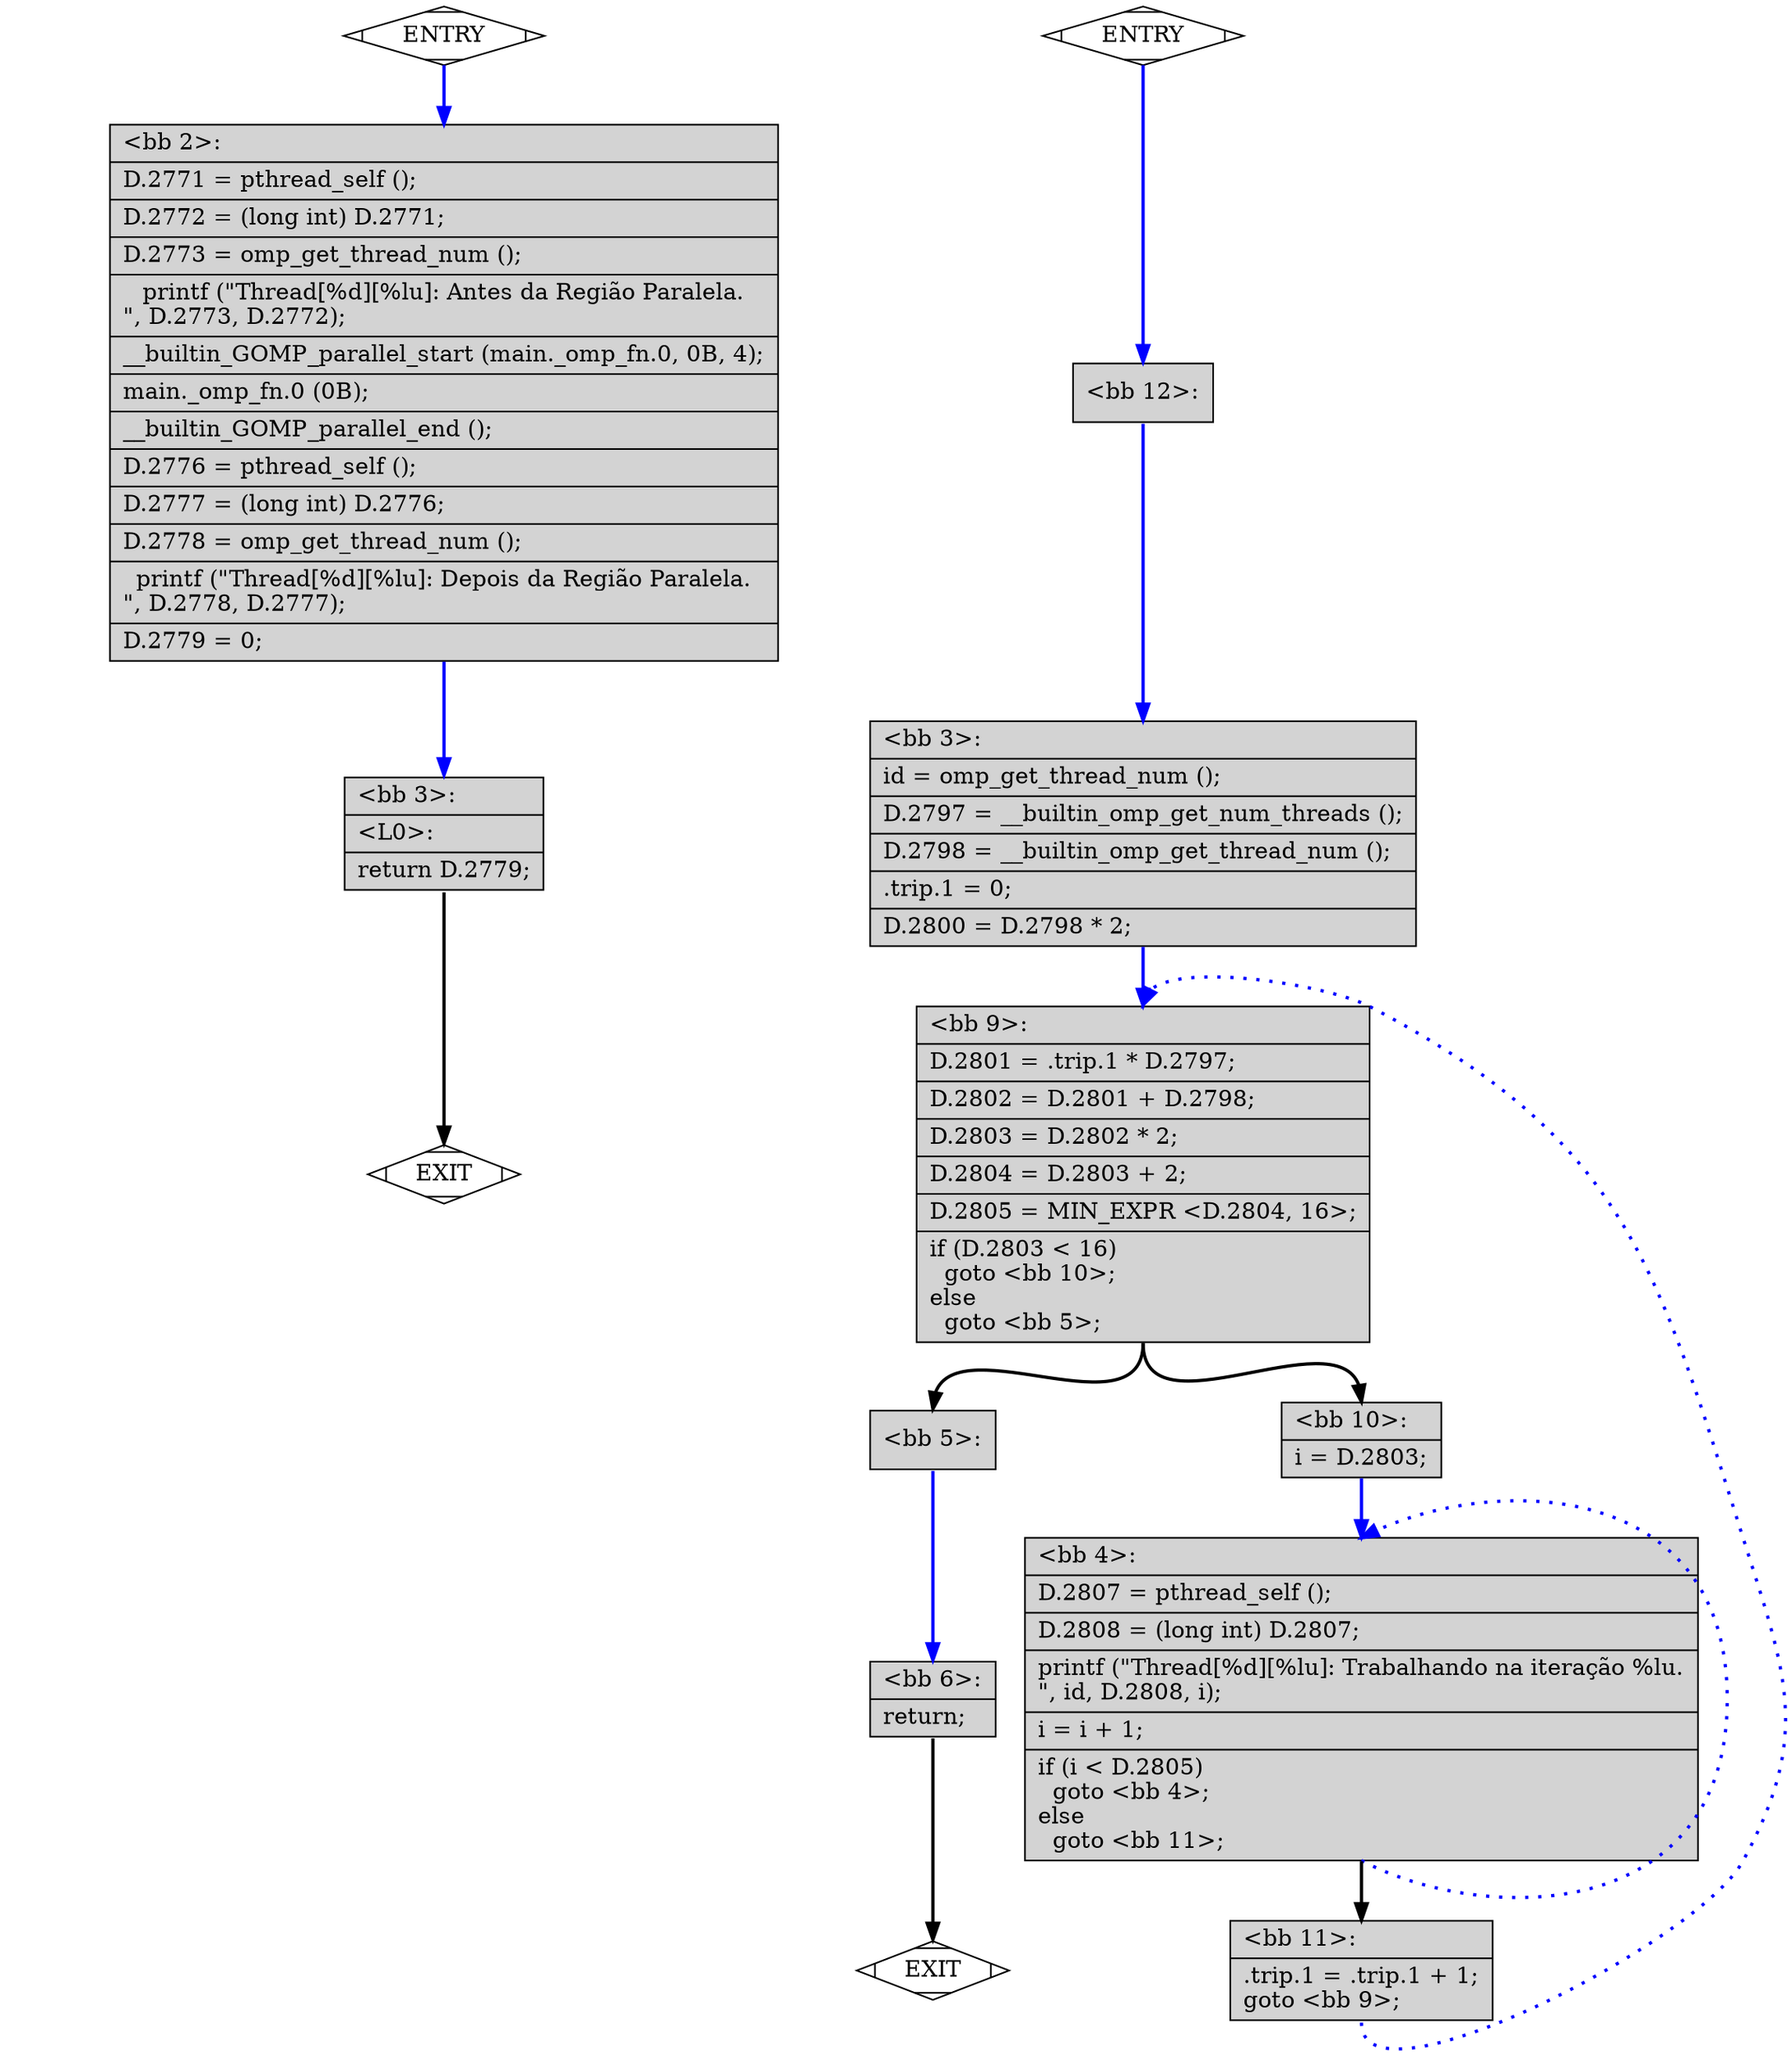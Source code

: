 digraph "example-for-constructor-static-with-chunk.c.015t.ompexp" {
overlap=false;
subgraph "main" {
	color="black";
	label="main";
	fn_2_basic_block_1 [shape=Mdiamond,style=filled,fillcolor=white,label="EXIT"];

	fn_2_basic_block_2 [shape=record,style=filled,fillcolor=lightgrey,label="{\<bb\ 2\>:\l\
|D.2771\ =\ pthread_self\ ();\l\
|D.2772\ =\ (long\ int)\ D.2771;\l\
|D.2773\ =\ omp_get_thread_num\ ();\l\
|printf\ (\"Thread[%d][%lu]:\ Antes\ da\ Região\ Paralela.\n\",\ D.2773,\ D.2772);\l\
|__builtin_GOMP_parallel_start\ (main._omp_fn.0,\ 0B,\ 4);\l\
|main._omp_fn.0\ (0B);\l\
|__builtin_GOMP_parallel_end\ ();\l\
|D.2776\ =\ pthread_self\ ();\l\
|D.2777\ =\ (long\ int)\ D.2776;\l\
|D.2778\ =\ omp_get_thread_num\ ();\l\
|printf\ (\"Thread[%d][%lu]:\ Depois\ da\ Região\ Paralela.\n\",\ D.2778,\ D.2777);\l\
|D.2779\ =\ 0;\l\
}"];

	fn_2_basic_block_3 [shape=record,style=filled,fillcolor=lightgrey,label="{\<bb\ 3\>:\l\
|\<L0\>:\l\
|return\ D.2779;\l\
}"];

	fn_2_basic_block_0 [shape=Mdiamond,style=filled,fillcolor=white,label="ENTRY"];

	fn_2_basic_block_0:s -> fn_2_basic_block_2:n [style="solid,bold",color=blue,weight=100,constraint=true];
	fn_2_basic_block_2:s -> fn_2_basic_block_3:n [style="solid,bold",color=blue,weight=100,constraint=true];
	fn_2_basic_block_3:s -> fn_2_basic_block_1:n [style="solid,bold",color=black,weight=10,constraint=true];
	fn_2_basic_block_0:s -> fn_2_basic_block_1:n [style="invis",constraint=true];
}
subgraph "main._omp_fn.0" {
	color="black";
	label="main._omp_fn.0";
	fn_3_basic_block_1 [shape=Mdiamond,style=filled,fillcolor=white,label="EXIT"];

	fn_3_basic_block_12 [shape=record,style=filled,fillcolor=lightgrey,label="{\<bb\ 12\>:\l\
}"];

	fn_3_basic_block_3 [shape=record,style=filled,fillcolor=lightgrey,label="{\<bb\ 3\>:\l\
|id\ =\ omp_get_thread_num\ ();\l\
|D.2797\ =\ __builtin_omp_get_num_threads\ ();\l\
|D.2798\ =\ __builtin_omp_get_thread_num\ ();\l\
|.trip.1\ =\ 0;\l\
|D.2800\ =\ D.2798\ *\ 2;\l\
}"];

	fn_3_basic_block_9 [shape=record,style=filled,fillcolor=lightgrey,label="{\<bb\ 9\>:\l\
|D.2801\ =\ .trip.1\ *\ D.2797;\l\
|D.2802\ =\ D.2801\ +\ D.2798;\l\
|D.2803\ =\ D.2802\ *\ 2;\l\
|D.2804\ =\ D.2803\ +\ 2;\l\
|D.2805\ =\ MIN_EXPR\ \<D.2804,\ 16\>;\l\
|if\ (D.2803\ \<\ 16)\l\
\ \ goto\ \<bb\ 10\>;\l\
else\l\
\ \ goto\ \<bb\ 5\>;\l\
}"];

	fn_3_basic_block_5 [shape=record,style=filled,fillcolor=lightgrey,label="{\<bb\ 5\>:\l\
}"];

	fn_3_basic_block_6 [shape=record,style=filled,fillcolor=lightgrey,label="{\<bb\ 6\>:\l\
|return;\l\
}"];

	fn_3_basic_block_10 [shape=record,style=filled,fillcolor=lightgrey,label="{\<bb\ 10\>:\l\
|i\ =\ D.2803;\l\
}"];

	fn_3_basic_block_4 [shape=record,style=filled,fillcolor=lightgrey,label="{\<bb\ 4\>:\l\
|D.2807\ =\ pthread_self\ ();\l\
|D.2808\ =\ (long\ int)\ D.2807;\l\
|printf\ (\"Thread[%d][%lu]:\ Trabalhando\ na\ iteração\ %lu.\n\",\ id,\ D.2808,\ i);\l\
|i\ =\ i\ +\ 1;\l\
|if\ (i\ \<\ D.2805)\l\
\ \ goto\ \<bb\ 4\>;\l\
else\l\
\ \ goto\ \<bb\ 11\>;\l\
}"];

	fn_3_basic_block_11 [shape=record,style=filled,fillcolor=lightgrey,label="{\<bb\ 11\>:\l\
|.trip.1\ =\ .trip.1\ +\ 1;\l\
goto\ \<bb\ 9\>;\l\
}"];

	fn_3_basic_block_0 [shape=Mdiamond,style=filled,fillcolor=white,label="ENTRY"];

	fn_3_basic_block_0:s -> fn_3_basic_block_12:n [style="solid,bold",color=blue,weight=100,constraint=true];
	fn_3_basic_block_12:s -> fn_3_basic_block_3:n [style="solid,bold",color=blue,weight=100,constraint=true];
	fn_3_basic_block_3:s -> fn_3_basic_block_9:n [style="solid,bold",color=blue,weight=100,constraint=true];
	fn_3_basic_block_9:s -> fn_3_basic_block_10:n [style="solid,bold",color=black,weight=10,constraint=true];
	fn_3_basic_block_9:s -> fn_3_basic_block_5:n [style="solid,bold",color=black,weight=10,constraint=true];
	fn_3_basic_block_10:s -> fn_3_basic_block_4:n [style="solid,bold",color=blue,weight=100,constraint=true];
	fn_3_basic_block_4:s -> fn_3_basic_block_4:n [style="dotted,bold",color=blue,weight=10,constraint=false];
	fn_3_basic_block_4:s -> fn_3_basic_block_11:n [style="solid,bold",color=black,weight=10,constraint=true];
	fn_3_basic_block_11:s -> fn_3_basic_block_9:n [style="dotted,bold",color=blue,weight=10,constraint=false];
	fn_3_basic_block_5:s -> fn_3_basic_block_6:n [style="solid,bold",color=blue,weight=100,constraint=true];
	fn_3_basic_block_6:s -> fn_3_basic_block_1:n [style="solid,bold",color=black,weight=10,constraint=true];
	fn_3_basic_block_0:s -> fn_3_basic_block_1:n [style="invis",constraint=true];
}
}
